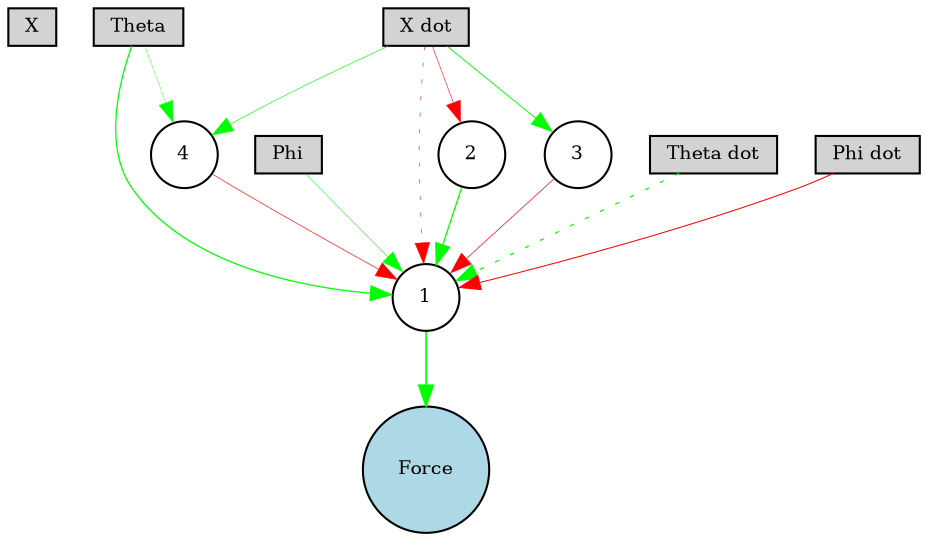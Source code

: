 digraph {
	node [fontsize=9 height=0.2 shape=circle width=0.2]
	X [fillcolor=lightgray shape=box style=filled]
	Theta [fillcolor=lightgray shape=box style=filled]
	Phi [fillcolor=lightgray shape=box style=filled]
	"X dot" [fillcolor=lightgray shape=box style=filled]
	"Theta dot" [fillcolor=lightgray shape=box style=filled]
	"Phi dot" [fillcolor=lightgray shape=box style=filled]
	Force [fillcolor=lightblue style=filled]
	1 [fillcolor=white style=filled]
	2 [fillcolor=white style=filled]
	3 [fillcolor=white style=filled]
	4 [fillcolor=white style=filled]
		Theta -> 1 [color=green penwidth=0.6143353324233892 style=solid]
		"X dot" -> 4 [color=green penwidth=0.30000000000000004 style=solid]
		"Phi dot" -> 1 [color=red penwidth=0.4896565627639381 style=solid]
		"X dot" -> 2 [color=red penwidth=0.2646411870596591 style=solid]
		3 -> 1 [color=red penwidth=0.3280527317356375 style=solid]
		2 -> 1 [color=green penwidth=0.6219323683598504 style=solid]
		Phi -> 1 [color=green penwidth=0.245109078817751 style=solid]
		"Theta dot" -> 1 [color=green penwidth=0.5948237721519047 style=dotted]
		"X dot" -> 1 [color=red penwidth=0.2661688367919866 style=dotted]
		"X dot" -> 3 [color=green penwidth=0.43310090345731156 style=solid]
		Theta -> 4 [color=green penwidth=0.17895978180045363 style=solid]
		1 -> Force [color=green penwidth=0.7926873478770123 style=solid]
		4 -> 1 [color=red penwidth=0.30584506340844886 style=solid]
}
